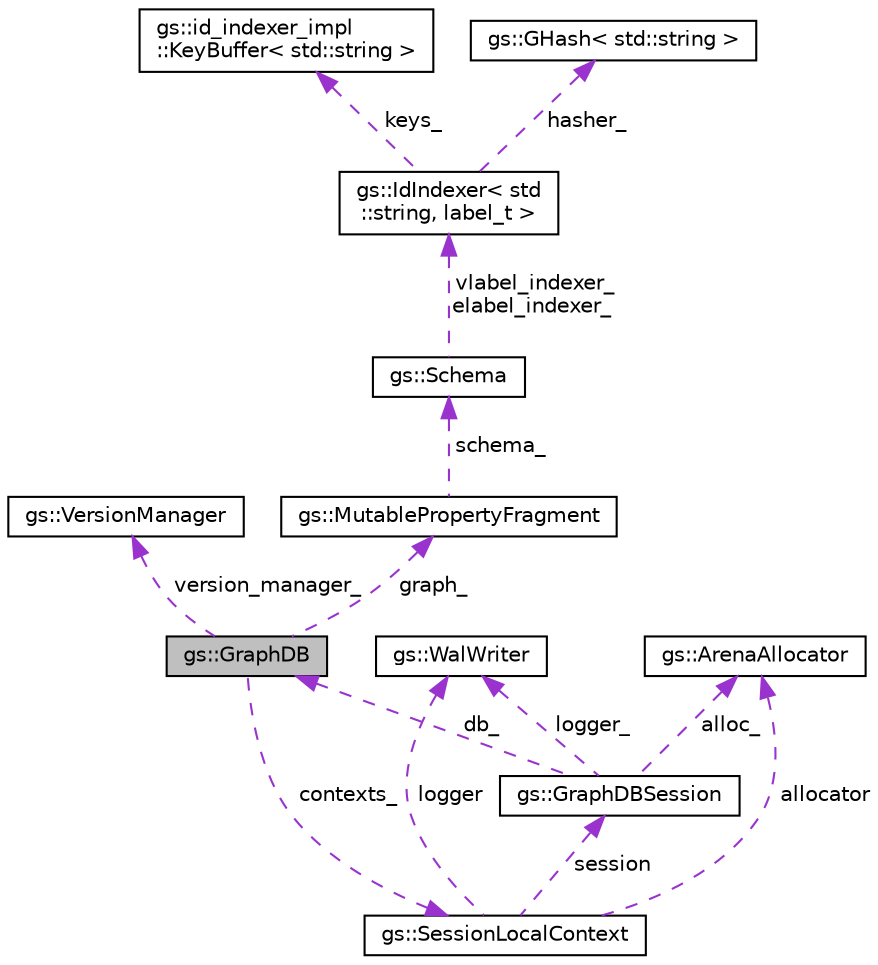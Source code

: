 digraph "gs::GraphDB"
{
 // LATEX_PDF_SIZE
  edge [fontname="Helvetica",fontsize="10",labelfontname="Helvetica",labelfontsize="10"];
  node [fontname="Helvetica",fontsize="10",shape=record];
  Node1 [label="gs::GraphDB",height=0.2,width=0.4,color="black", fillcolor="grey75", style="filled", fontcolor="black",tooltip=" "];
  Node2 -> Node1 [dir="back",color="darkorchid3",fontsize="10",style="dashed",label=" version_manager_" ,fontname="Helvetica"];
  Node2 [label="gs::VersionManager",height=0.2,width=0.4,color="black", fillcolor="white", style="filled",URL="$classgs_1_1VersionManager.html",tooltip=" "];
  Node3 -> Node1 [dir="back",color="darkorchid3",fontsize="10",style="dashed",label=" graph_" ,fontname="Helvetica"];
  Node3 [label="gs::MutablePropertyFragment",height=0.2,width=0.4,color="black", fillcolor="white", style="filled",URL="$classgs_1_1MutablePropertyFragment.html",tooltip=" "];
  Node4 -> Node3 [dir="back",color="darkorchid3",fontsize="10",style="dashed",label=" schema_" ,fontname="Helvetica"];
  Node4 [label="gs::Schema",height=0.2,width=0.4,color="black", fillcolor="white", style="filled",URL="$classgs_1_1Schema.html",tooltip=" "];
  Node5 -> Node4 [dir="back",color="darkorchid3",fontsize="10",style="dashed",label=" vlabel_indexer_\nelabel_indexer_" ,fontname="Helvetica"];
  Node5 [label="gs::IdIndexer\< std\l::string, label_t \>",height=0.2,width=0.4,color="black", fillcolor="white", style="filled",URL="$classgs_1_1IdIndexer.html",tooltip=" "];
  Node6 -> Node5 [dir="back",color="darkorchid3",fontsize="10",style="dashed",label=" keys_" ,fontname="Helvetica"];
  Node6 [label="gs::id_indexer_impl\l::KeyBuffer\< std::string \>",height=0.2,width=0.4,color="black", fillcolor="white", style="filled",URL="$structgs_1_1id__indexer__impl_1_1KeyBuffer_3_01std_1_1string_01_4.html",tooltip=" "];
  Node7 -> Node5 [dir="back",color="darkorchid3",fontsize="10",style="dashed",label=" hasher_" ,fontname="Helvetica"];
  Node7 [label="gs::GHash\< std::string \>",height=0.2,width=0.4,color="black", fillcolor="white", style="filled",URL="$structgs_1_1GHash.html",tooltip=" "];
  Node8 -> Node1 [dir="back",color="darkorchid3",fontsize="10",style="dashed",label=" contexts_" ,fontname="Helvetica"];
  Node8 [label="gs::SessionLocalContext",height=0.2,width=0.4,color="black", fillcolor="white", style="filled",URL="$structgs_1_1SessionLocalContext.html",tooltip=" "];
  Node9 -> Node8 [dir="back",color="darkorchid3",fontsize="10",style="dashed",label=" logger" ,fontname="Helvetica"];
  Node9 [label="gs::WalWriter",height=0.2,width=0.4,color="black", fillcolor="white", style="filled",URL="$classgs_1_1WalWriter.html",tooltip=" "];
  Node10 -> Node8 [dir="back",color="darkorchid3",fontsize="10",style="dashed",label=" session" ,fontname="Helvetica"];
  Node10 [label="gs::GraphDBSession",height=0.2,width=0.4,color="black", fillcolor="white", style="filled",URL="$classgs_1_1GraphDBSession.html",tooltip=" "];
  Node1 -> Node10 [dir="back",color="darkorchid3",fontsize="10",style="dashed",label=" db_" ,fontname="Helvetica"];
  Node9 -> Node10 [dir="back",color="darkorchid3",fontsize="10",style="dashed",label=" logger_" ,fontname="Helvetica"];
  Node11 -> Node10 [dir="back",color="darkorchid3",fontsize="10",style="dashed",label=" alloc_" ,fontname="Helvetica"];
  Node11 [label="gs::ArenaAllocator",height=0.2,width=0.4,color="black", fillcolor="white", style="filled",URL="$classgs_1_1ArenaAllocator.html",tooltip=" "];
  Node11 -> Node8 [dir="back",color="darkorchid3",fontsize="10",style="dashed",label=" allocator" ,fontname="Helvetica"];
}

